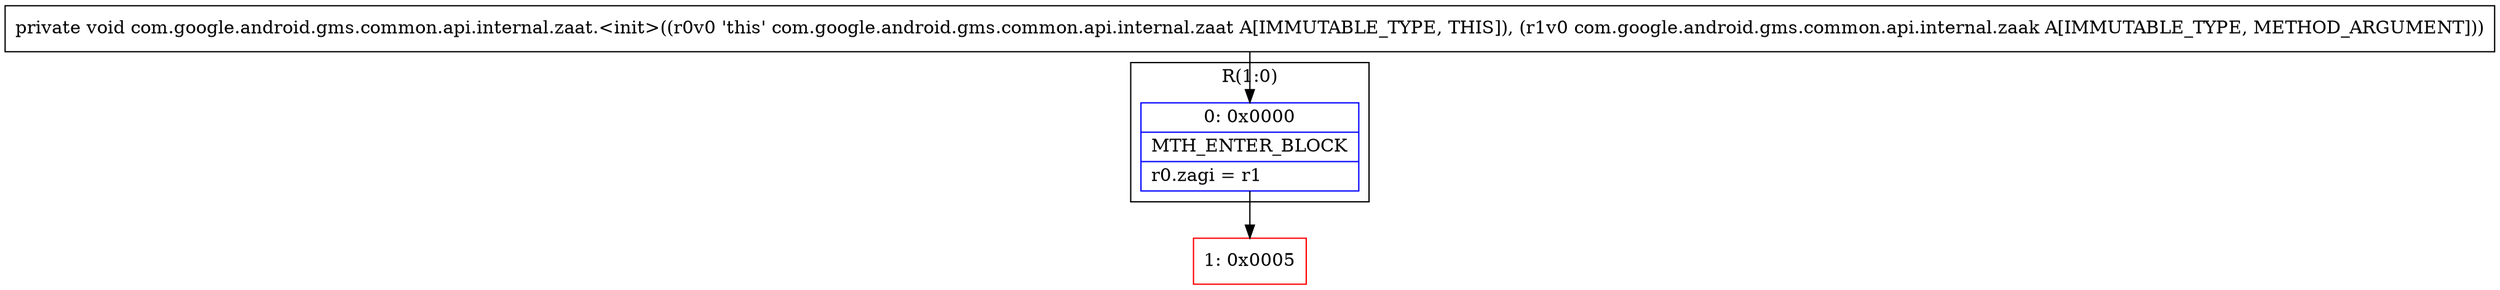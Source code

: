 digraph "CFG forcom.google.android.gms.common.api.internal.zaat.\<init\>(Lcom\/google\/android\/gms\/common\/api\/internal\/zaak;)V" {
subgraph cluster_Region_970338482 {
label = "R(1:0)";
node [shape=record,color=blue];
Node_0 [shape=record,label="{0\:\ 0x0000|MTH_ENTER_BLOCK\l|r0.zagi = r1\l}"];
}
Node_1 [shape=record,color=red,label="{1\:\ 0x0005}"];
MethodNode[shape=record,label="{private void com.google.android.gms.common.api.internal.zaat.\<init\>((r0v0 'this' com.google.android.gms.common.api.internal.zaat A[IMMUTABLE_TYPE, THIS]), (r1v0 com.google.android.gms.common.api.internal.zaak A[IMMUTABLE_TYPE, METHOD_ARGUMENT])) }"];
MethodNode -> Node_0;
Node_0 -> Node_1;
}


